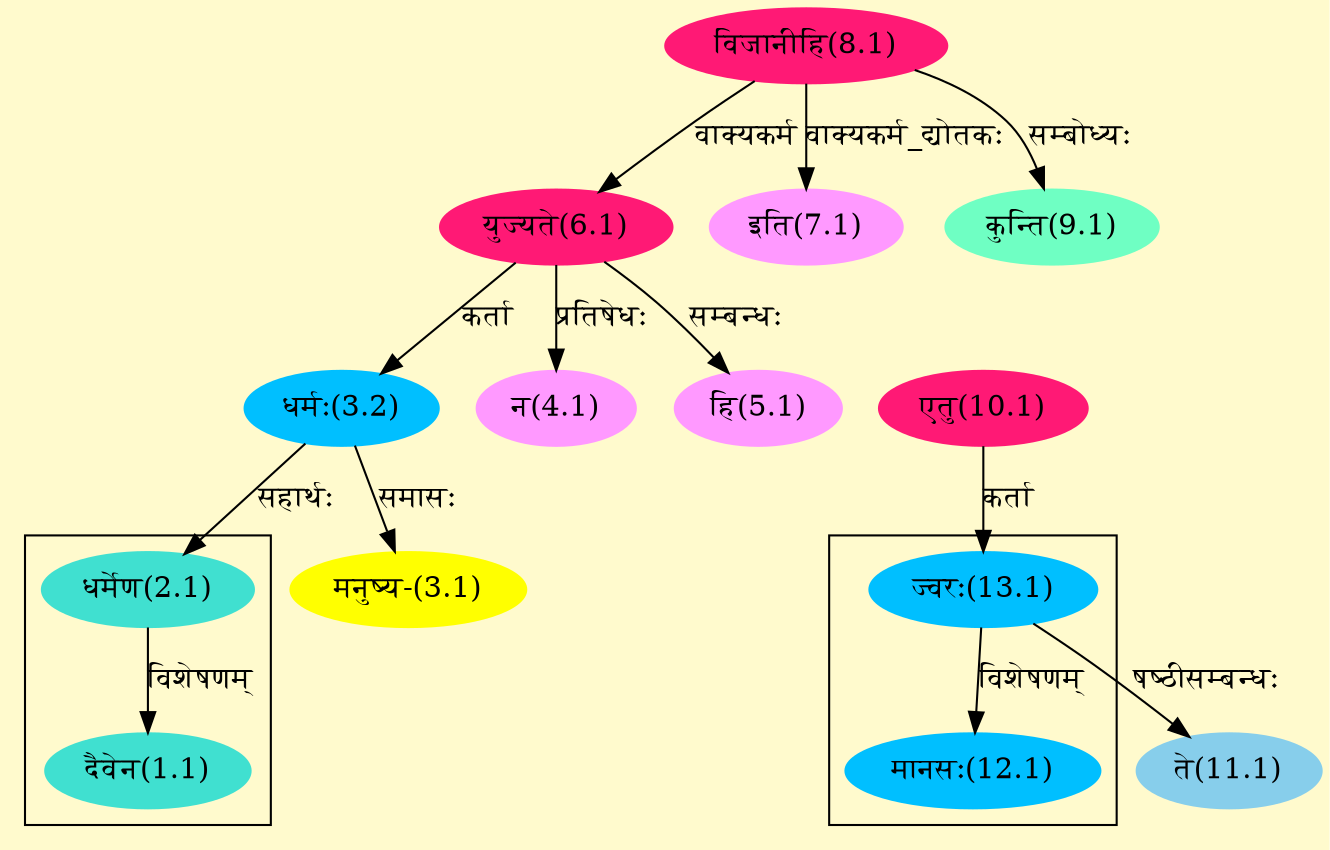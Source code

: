 digraph G{
rankdir=BT;
 compound=true;
 bgcolor="lemonchiffon1";

subgraph cluster_1{
Node1_1 [style=filled, color="#40E0D0" label = "दैवेन(1.1)"]
Node2_1 [style=filled, color="#40E0D0" label = "धर्मेण(2.1)"]

}

subgraph cluster_2{
Node12_1 [style=filled, color="#00BFFF" label = "मानसः(12.1)"]
Node13_1 [style=filled, color="#00BFFF" label = "ज्वरः(13.1)"]

}
Node2_1 [style=filled, color="#40E0D0" label = "धर्मेण(2.1)"]
Node3_2 [style=filled, color="#00BFFF" label = "धर्मः(3.2)"]
Node3_1 [style=filled, color="#FFFF00" label = "मनुष्य-(3.1)"]
Node6_1 [style=filled, color="#FF1975" label = "युज्यते(6.1)"]
Node4_1 [style=filled, color="#FF99FF" label = "न(4.1)"]
Node5_1 [style=filled, color="#FF99FF" label = "हि(5.1)"]
Node8_1 [style=filled, color="#FF1975" label = "विजानीहि(8.1)"]
Node7_1 [style=filled, color="#FF99FF" label = "इति(7.1)"]
Node [style=filled, color="" label = "()"]
Node9_1 [style=filled, color="#6FFFC3" label = "कुन्ति(9.1)"]
Node10_1 [style=filled, color="#FF1975" label = "एतु(10.1)"]
Node11_1 [style=filled, color="#87CEEB" label = "ते(11.1)"]
Node13_1 [style=filled, color="#00BFFF" label = "ज्वरः(13.1)"]
/* Start of Relations section */

Node1_1 -> Node2_1 [  label="विशेषणम्"  dir="back" ]
Node2_1 -> Node3_2 [  label="सहार्थः"  dir="back" ]
Node3_1 -> Node3_2 [  label="समासः"  dir="back" ]
Node3_2 -> Node6_1 [  label="कर्ता"  dir="back" ]
Node4_1 -> Node6_1 [  label="प्रतिषेधः"  dir="back" ]
Node5_1 -> Node6_1 [  label="सम्बन्धः"  dir="back" ]
Node6_1 -> Node8_1 [  label="वाक्यकर्म"  dir="back" ]
Node7_1 -> Node8_1 [  label="वाक्यकर्म_द्योतकः"  dir="back" ]
Node9_1 -> Node8_1 [  label="सम्बोध्यः"  dir="back" ]
Node11_1 -> Node13_1 [  label="षष्ठीसम्बन्धः"  dir="back" ]
Node12_1 -> Node13_1 [  label="विशेषणम्"  dir="back" ]
Node13_1 -> Node10_1 [  label="कर्ता"  dir="back" ]
}
